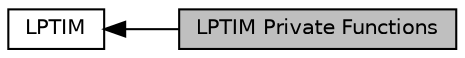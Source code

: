 digraph "LPTIM Private Functions"
{
  edge [fontname="Helvetica",fontsize="10",labelfontname="Helvetica",labelfontsize="10"];
  node [fontname="Helvetica",fontsize="10",shape=record];
  rankdir=LR;
  Node0 [label="LPTIM Private Functions",height=0.2,width=0.4,color="black", fillcolor="grey75", style="filled", fontcolor="black"];
  Node1 [label="LPTIM",height=0.2,width=0.4,color="black", fillcolor="white", style="filled",URL="$group___l_p_t_i_m.html",tooltip="LPTIM HAL module driver. "];
  Node1->Node0 [shape=plaintext, dir="back", style="solid"];
}
